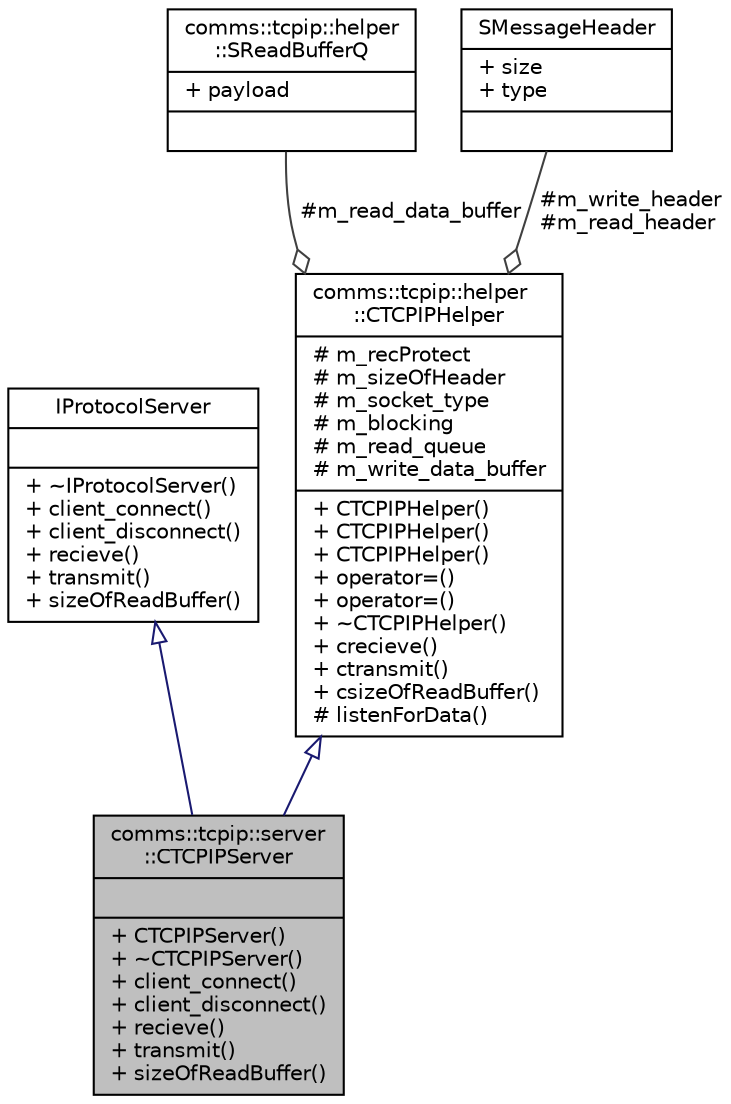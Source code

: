 digraph "comms::tcpip::server::CTCPIPServer"
{
 // LATEX_PDF_SIZE
  edge [fontname="Helvetica",fontsize="10",labelfontname="Helvetica",labelfontsize="10"];
  node [fontname="Helvetica",fontsize="10",shape=record];
  Node1 [label="{comms::tcpip::server\l::CTCPIPServer\n||+ CTCPIPServer()\l+ ~CTCPIPServer()\l+ client_connect()\l+ client_disconnect()\l+ recieve()\l+ transmit()\l+ sizeOfReadBuffer()\l}",height=0.2,width=0.4,color="black", fillcolor="grey75", style="filled", fontcolor="black",tooltip=" "];
  Node2 -> Node1 [dir="back",color="midnightblue",fontsize="10",style="solid",arrowtail="onormal"];
  Node2 [label="{IProtocolServer\n||+ ~IProtocolServer()\l+ client_connect()\l+ client_disconnect()\l+ recieve()\l+ transmit()\l+ sizeOfReadBuffer()\l}",height=0.2,width=0.4,color="black", fillcolor="white", style="filled",URL="$classIProtocolServer.html",tooltip=" "];
  Node3 -> Node1 [dir="back",color="midnightblue",fontsize="10",style="solid",arrowtail="onormal"];
  Node3 [label="{comms::tcpip::helper\l::CTCPIPHelper\n|# m_recProtect\l# m_sizeOfHeader\l# m_socket_type\l# m_blocking\l# m_read_queue\l# m_write_data_buffer\l|+ CTCPIPHelper()\l+ CTCPIPHelper()\l+ CTCPIPHelper()\l+ operator=()\l+ operator=()\l+ ~CTCPIPHelper()\l+ crecieve()\l+ ctransmit()\l+ csizeOfReadBuffer()\l# listenForData()\l}",height=0.2,width=0.4,color="black", fillcolor="white", style="filled",URL="$classcomms_1_1tcpip_1_1helper_1_1CTCPIPHelper.html",tooltip=" "];
  Node4 -> Node3 [color="grey25",fontsize="10",style="solid",label=" #m_read_data_buffer" ,arrowhead="odiamond"];
  Node4 [label="{comms::tcpip::helper\l::SReadBufferQ\n|+ payload\l|}",height=0.2,width=0.4,color="black", fillcolor="white", style="filled",URL="$structcomms_1_1tcpip_1_1helper_1_1SReadBufferQ.html",tooltip=" "];
  Node5 -> Node3 [color="grey25",fontsize="10",style="solid",label=" #m_write_header\n#m_read_header" ,arrowhead="odiamond"];
  Node5 [label="{SMessageHeader\n|+ size\l+ type\l|}",height=0.2,width=0.4,color="black", fillcolor="white", style="filled",URL="$structSMessageHeader.html",tooltip=" "];
}
